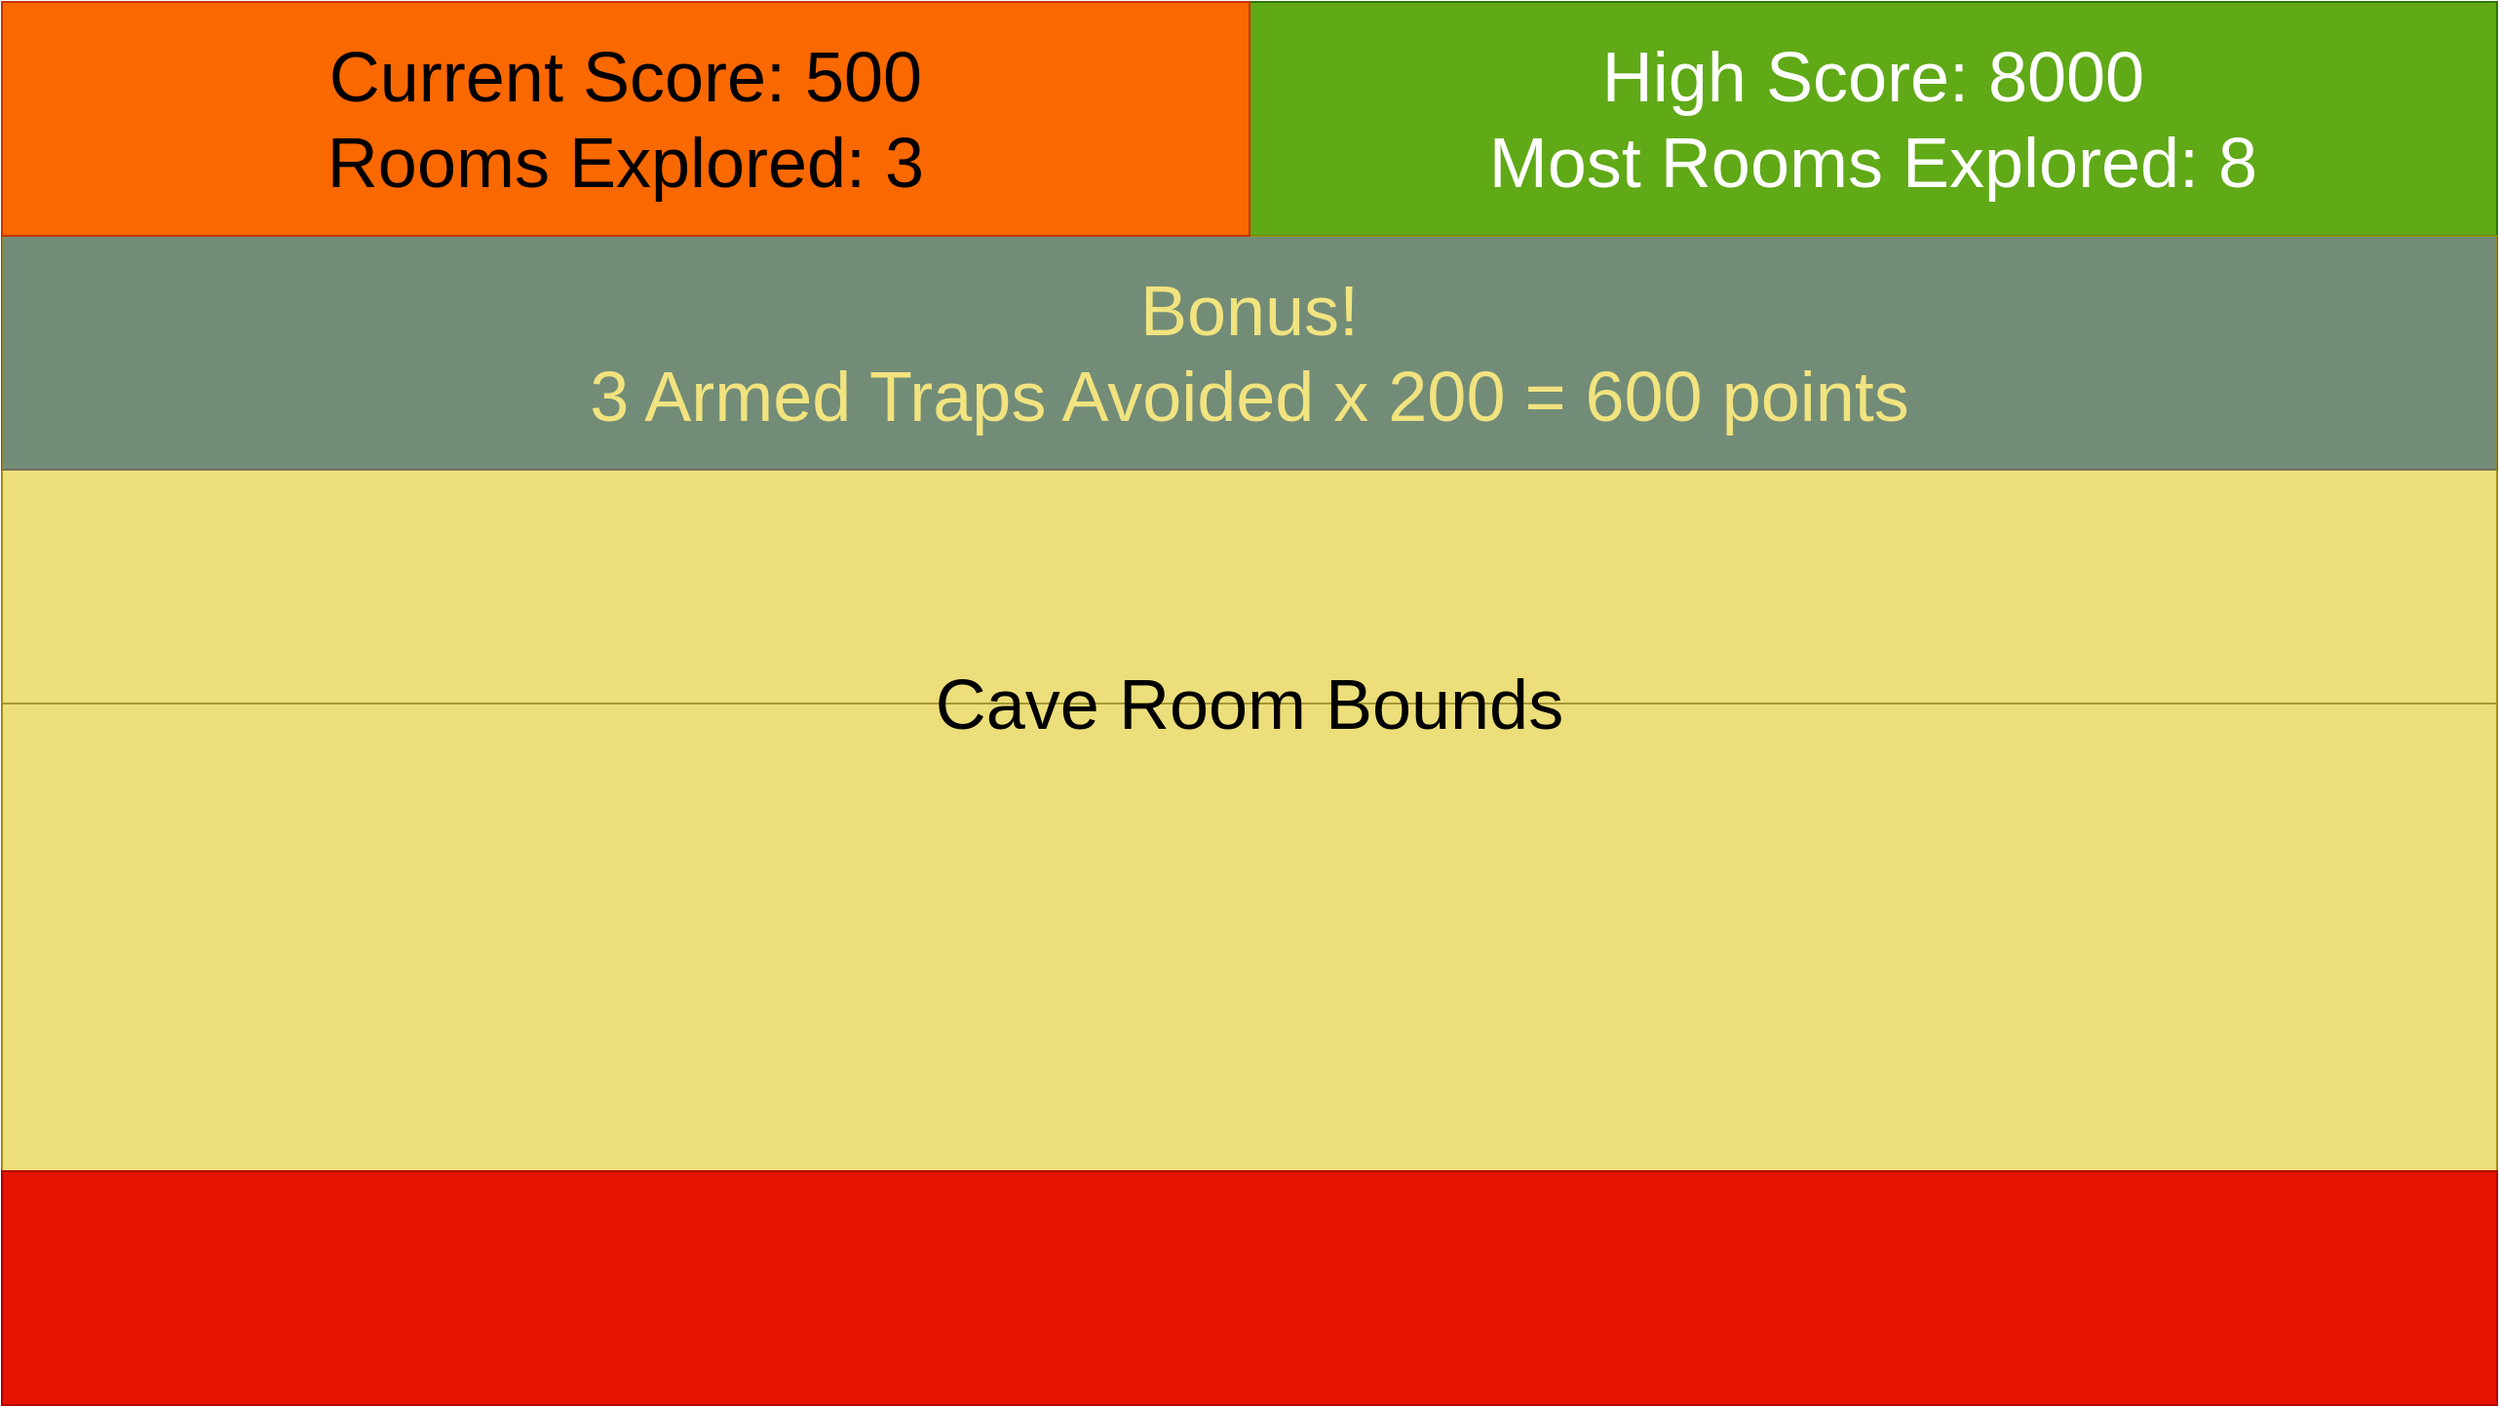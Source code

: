<mxfile version="28.1.2">
  <diagram name="Page-1" id="6BqkZKdSN_dB8ycIT_rv">
    <mxGraphModel dx="1426" dy="803" grid="1" gridSize="10" guides="1" tooltips="1" connect="1" arrows="1" fold="1" page="1" pageScale="1" pageWidth="850" pageHeight="1100" math="0" shadow="0">
      <root>
        <mxCell id="0" />
        <mxCell id="1" parent="0" />
        <mxCell id="bLBZejW5cXjo03_WTShi-3" value="" style="group" parent="1" vertex="1" connectable="0">
          <mxGeometry width="1280" height="720" as="geometry" />
        </mxCell>
        <mxCell id="s6wWzOT9_44qvJQJRMYR-1" value="" style="rounded=0;whiteSpace=wrap;html=1;" parent="bLBZejW5cXjo03_WTShi-3" vertex="1">
          <mxGeometry width="1280" height="720" as="geometry" />
        </mxCell>
        <mxCell id="bLBZejW5cXjo03_WTShi-1" value="" style="rounded=0;whiteSpace=wrap;html=1;fillColor=#f5f5f5;fontColor=#333333;strokeColor=#666666;" parent="bLBZejW5cXjo03_WTShi-3" vertex="1">
          <mxGeometry width="1280" height="360" as="geometry" />
        </mxCell>
        <mxCell id="bLBZejW5cXjo03_WTShi-2" value="" style="rounded=0;whiteSpace=wrap;html=1;fillColor=#f5f5f5;fontColor=#333333;strokeColor=#666666;" parent="bLBZejW5cXjo03_WTShi-3" vertex="1">
          <mxGeometry y="360" width="1280" height="360" as="geometry" />
        </mxCell>
        <mxCell id="RczrMToJBV5IoiJJ6a8c-1" value="&lt;div&gt;&lt;font style=&quot;font-size: 36px;&quot;&gt;Bonus!&lt;/font&gt;&lt;/div&gt;&lt;div&gt;&lt;font style=&quot;font-size: 36px;&quot;&gt;3 Armed Traps Avoided x 200 = 600 points&lt;/font&gt;&lt;/div&gt;" style="rounded=0;whiteSpace=wrap;html=1;fillColor=#0050ef;fontColor=#ffffff;strokeColor=#001DBC;" parent="bLBZejW5cXjo03_WTShi-3" vertex="1">
          <mxGeometry y="120" width="1280" height="120" as="geometry" />
        </mxCell>
        <mxCell id="s6wWzOT9_44qvJQJRMYR-2" value="&lt;div&gt;&lt;font style=&quot;font-size: 36px;&quot;&gt;High Score: 8000&lt;/font&gt;&lt;/div&gt;&lt;div&gt;&lt;font style=&quot;font-size: 36px;&quot;&gt;Most Rooms Explored: 8&lt;/font&gt;&lt;/div&gt;" style="rounded=0;whiteSpace=wrap;html=1;fillColor=#60a917;fontColor=#ffffff;strokeColor=#2D7600;" parent="bLBZejW5cXjo03_WTShi-3" vertex="1">
          <mxGeometry x="640" width="640" height="120" as="geometry" />
        </mxCell>
        <mxCell id="M2lV_mPhPiDbDLDMDAgM-1" value="&lt;font style=&quot;font-size: 36px;&quot;&gt;Cave Room Bounds&lt;/font&gt;" style="rounded=0;whiteSpace=wrap;html=1;fillColor=#e3c800;fontColor=#000000;strokeColor=#B09500;glass=0;opacity=50;" vertex="1" parent="bLBZejW5cXjo03_WTShi-3">
          <mxGeometry y="120" width="1280" height="480" as="geometry" />
        </mxCell>
        <mxCell id="s6wWzOT9_44qvJQJRMYR-3" value="" style="rounded=0;whiteSpace=wrap;html=1;fillColor=#e51400;fontColor=#ffffff;strokeColor=#B20000;" parent="1" vertex="1">
          <mxGeometry y="600" width="1280" height="120" as="geometry" />
        </mxCell>
        <mxCell id="s6wWzOT9_44qvJQJRMYR-10" value="&lt;div&gt;&lt;font style=&quot;font-size: 36px;&quot;&gt;Current Score: 500&lt;/font&gt;&lt;/div&gt;&lt;div&gt;&lt;font style=&quot;font-size: 36px;&quot;&gt;Rooms Explored: 3&lt;/font&gt;&lt;/div&gt;" style="rounded=0;whiteSpace=wrap;html=1;fillColor=#fa6800;fontColor=#000000;strokeColor=#C73500;" parent="1" vertex="1">
          <mxGeometry width="640" height="120" as="geometry" />
        </mxCell>
      </root>
    </mxGraphModel>
  </diagram>
</mxfile>
